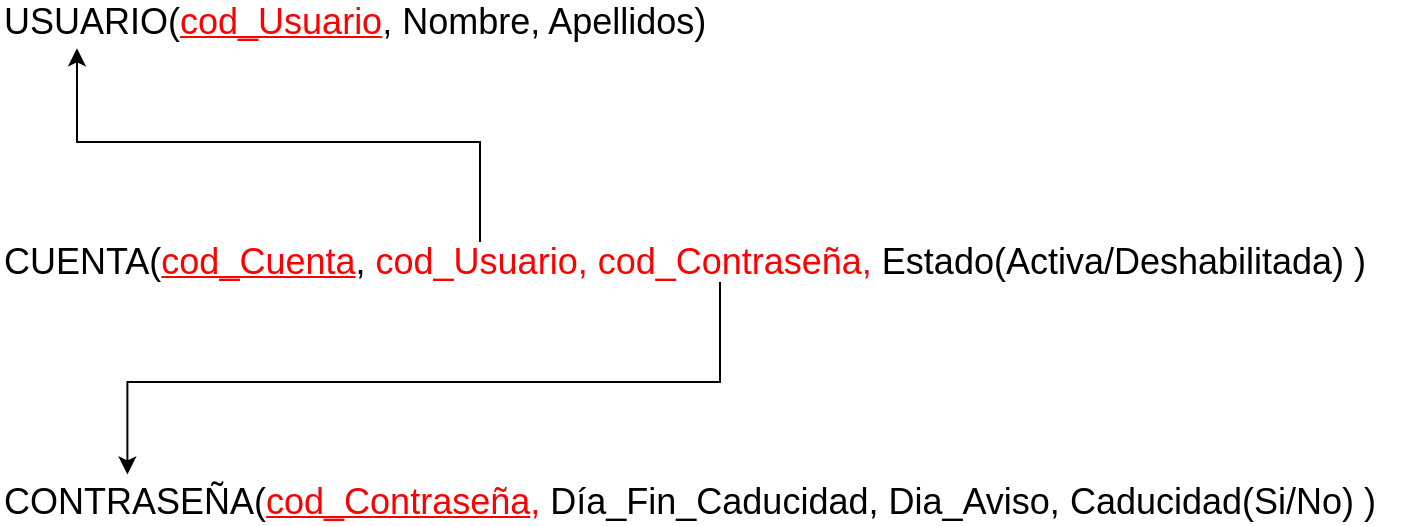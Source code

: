 <mxfile version="14.5.1" type="device"><diagram id="xuG9Rw6jF0BCRpiflFKZ" name="Página-1"><mxGraphModel dx="981" dy="561" grid="1" gridSize="10" guides="1" tooltips="1" connect="1" arrows="1" fold="1" page="1" pageScale="1" pageWidth="1000" pageHeight="600" math="0" shadow="0"><root><mxCell id="0"/><mxCell id="1" parent="0"/><mxCell id="ys8S0hZR2OrT296FP2sZ-10" style="edgeStyle=orthogonalEdgeStyle;rounded=0;orthogonalLoop=1;jettySize=auto;html=1;entryX=0.104;entryY=1.157;entryDx=0;entryDy=0;entryPerimeter=0;" edge="1" parent="1" source="ys8S0hZR2OrT296FP2sZ-2" target="ys8S0hZR2OrT296FP2sZ-3"><mxGeometry relative="1" as="geometry"><Array as="points"><mxPoint x="440" y="250"/><mxPoint x="239" y="250"/></Array></mxGeometry></mxCell><mxCell id="ys8S0hZR2OrT296FP2sZ-11" style="edgeStyle=orthogonalEdgeStyle;rounded=0;orthogonalLoop=1;jettySize=auto;html=1;entryX=0.091;entryY=-0.188;entryDx=0;entryDy=0;entryPerimeter=0;" edge="1" parent="1" source="ys8S0hZR2OrT296FP2sZ-2" target="ys8S0hZR2OrT296FP2sZ-4"><mxGeometry relative="1" as="geometry"><Array as="points"><mxPoint x="560" y="370"/><mxPoint x="264" y="370"/></Array></mxGeometry></mxCell><mxCell id="ys8S0hZR2OrT296FP2sZ-2" value="&lt;font style=&quot;font-size: 18px&quot;&gt;CUENTA(&lt;font color=&quot;#ff0000&quot;&gt;&lt;u&gt;cod_Cuenta&lt;/u&gt;&lt;/font&gt;,&lt;font color=&quot;#ff0000&quot;&gt; cod_Usuario,&amp;nbsp;cod_Contraseña,&amp;nbsp;&lt;/font&gt;Estado(Activa/Deshabilitada) )&lt;/font&gt;" style="text;html=1;align=left;verticalAlign=middle;resizable=0;points=[];autosize=1;" vertex="1" parent="1"><mxGeometry x="200" y="300" width="700" height="20" as="geometry"/></mxCell><mxCell id="ys8S0hZR2OrT296FP2sZ-3" value="&lt;font style=&quot;font-size: 18px&quot;&gt;USUARIO(&lt;font color=&quot;#ff0000&quot;&gt;&lt;u&gt;cod_Usuario&lt;/u&gt;&lt;/font&gt;, Nombre, Apellidos)&lt;/font&gt;" style="text;html=1;align=left;verticalAlign=middle;resizable=0;points=[];autosize=1;" vertex="1" parent="1"><mxGeometry x="200" y="180" width="370" height="20" as="geometry"/></mxCell><mxCell id="ys8S0hZR2OrT296FP2sZ-4" value="&lt;font style=&quot;font-size: 18px&quot;&gt;CONTRASEÑA(&lt;font color=&quot;#ff0000&quot;&gt;&lt;u&gt;cod_Contraseña&lt;/u&gt;&lt;/font&gt;&lt;font color=&quot;#ff0000&quot;&gt;, &lt;/font&gt;Día_Fin_Caducidad, Dia_Aviso, Caducidad(Si/No) )&lt;/font&gt;" style="text;html=1;align=left;verticalAlign=middle;resizable=0;points=[];autosize=1;" vertex="1" parent="1"><mxGeometry x="200" y="420" width="700" height="20" as="geometry"/></mxCell></root></mxGraphModel></diagram></mxfile>